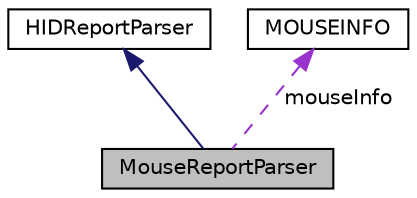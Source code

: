 digraph "MouseReportParser"
{
  edge [fontname="Helvetica",fontsize="10",labelfontname="Helvetica",labelfontsize="10"];
  node [fontname="Helvetica",fontsize="10",shape=record];
  Node1 [label="MouseReportParser",height=0.2,width=0.4,color="black", fillcolor="grey75", style="filled" fontcolor="black"];
  Node2 -> Node1 [dir="back",color="midnightblue",fontsize="10",style="solid",fontname="Helvetica"];
  Node2 [label="HIDReportParser",height=0.2,width=0.4,color="black", fillcolor="white", style="filled",URL="$class_h_i_d_report_parser.html"];
  Node3 -> Node1 [dir="back",color="darkorchid3",fontsize="10",style="dashed",label=" mouseInfo" ,fontname="Helvetica"];
  Node3 [label="MOUSEINFO",height=0.2,width=0.4,color="black", fillcolor="white", style="filled",URL="$struct_m_o_u_s_e_i_n_f_o.html"];
}
